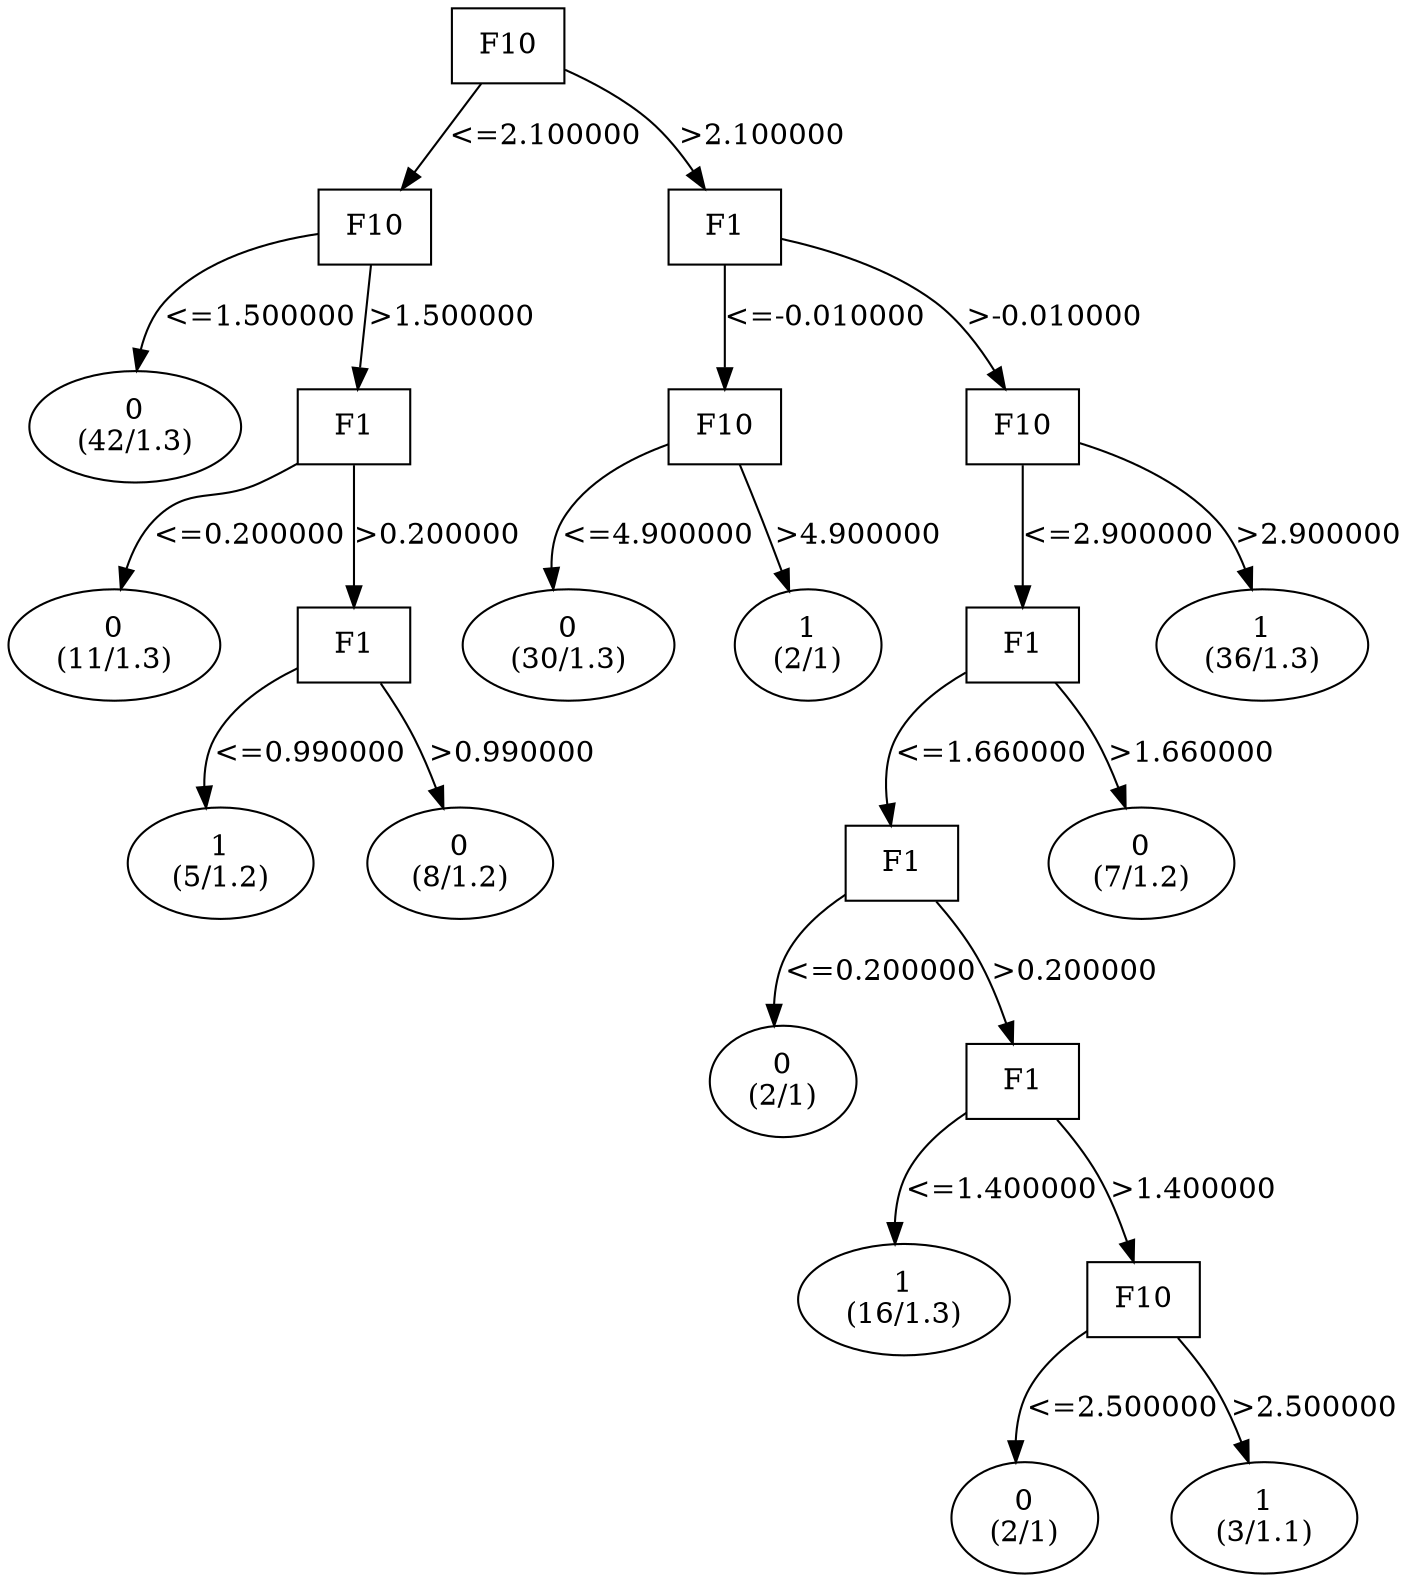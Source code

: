 digraph YaDT {
n0 [ shape=box, label="F10\n"]
n0 -> n1 [label="<=2.100000"]
n1 [ shape=box, label="F10\n"]
n1 -> n2 [label="<=1.500000"]
n2 [ shape=ellipse, label="0\n(42/1.3)"]
n1 -> n3 [label=">1.500000"]
n3 [ shape=box, label="F1\n"]
n3 -> n4 [label="<=0.200000"]
n4 [ shape=ellipse, label="0\n(11/1.3)"]
n3 -> n5 [label=">0.200000"]
n5 [ shape=box, label="F1\n"]
n5 -> n6 [label="<=0.990000"]
n6 [ shape=ellipse, label="1\n(5/1.2)"]
n5 -> n7 [label=">0.990000"]
n7 [ shape=ellipse, label="0\n(8/1.2)"]
n0 -> n11 [label=">2.100000"]
n11 [ shape=box, label="F1\n"]
n11 -> n12 [label="<=-0.010000"]
n12 [ shape=box, label="F10\n"]
n12 -> n13 [label="<=4.900000"]
n13 [ shape=ellipse, label="0\n(30/1.3)"]
n12 -> n14 [label=">4.900000"]
n14 [ shape=ellipse, label="1\n(2/1)"]
n11 -> n16 [label=">-0.010000"]
n16 [ shape=box, label="F10\n"]
n16 -> n17 [label="<=2.900000"]
n17 [ shape=box, label="F1\n"]
n17 -> n18 [label="<=1.660000"]
n18 [ shape=box, label="F1\n"]
n18 -> n19 [label="<=0.200000"]
n19 [ shape=ellipse, label="0\n(2/1)"]
n18 -> n20 [label=">0.200000"]
n20 [ shape=box, label="F1\n"]
n20 -> n21 [label="<=1.400000"]
n21 [ shape=ellipse, label="1\n(16/1.3)"]
n20 -> n22 [label=">1.400000"]
n22 [ shape=box, label="F10\n"]
n22 -> n23 [label="<=2.500000"]
n23 [ shape=ellipse, label="0\n(2/1)"]
n22 -> n24 [label=">2.500000"]
n24 [ shape=ellipse, label="1\n(3/1.1)"]
n17 -> n28 [label=">1.660000"]
n28 [ shape=ellipse, label="0\n(7/1.2)"]
n16 -> n30 [label=">2.900000"]
n30 [ shape=ellipse, label="1\n(36/1.3)"]
}
